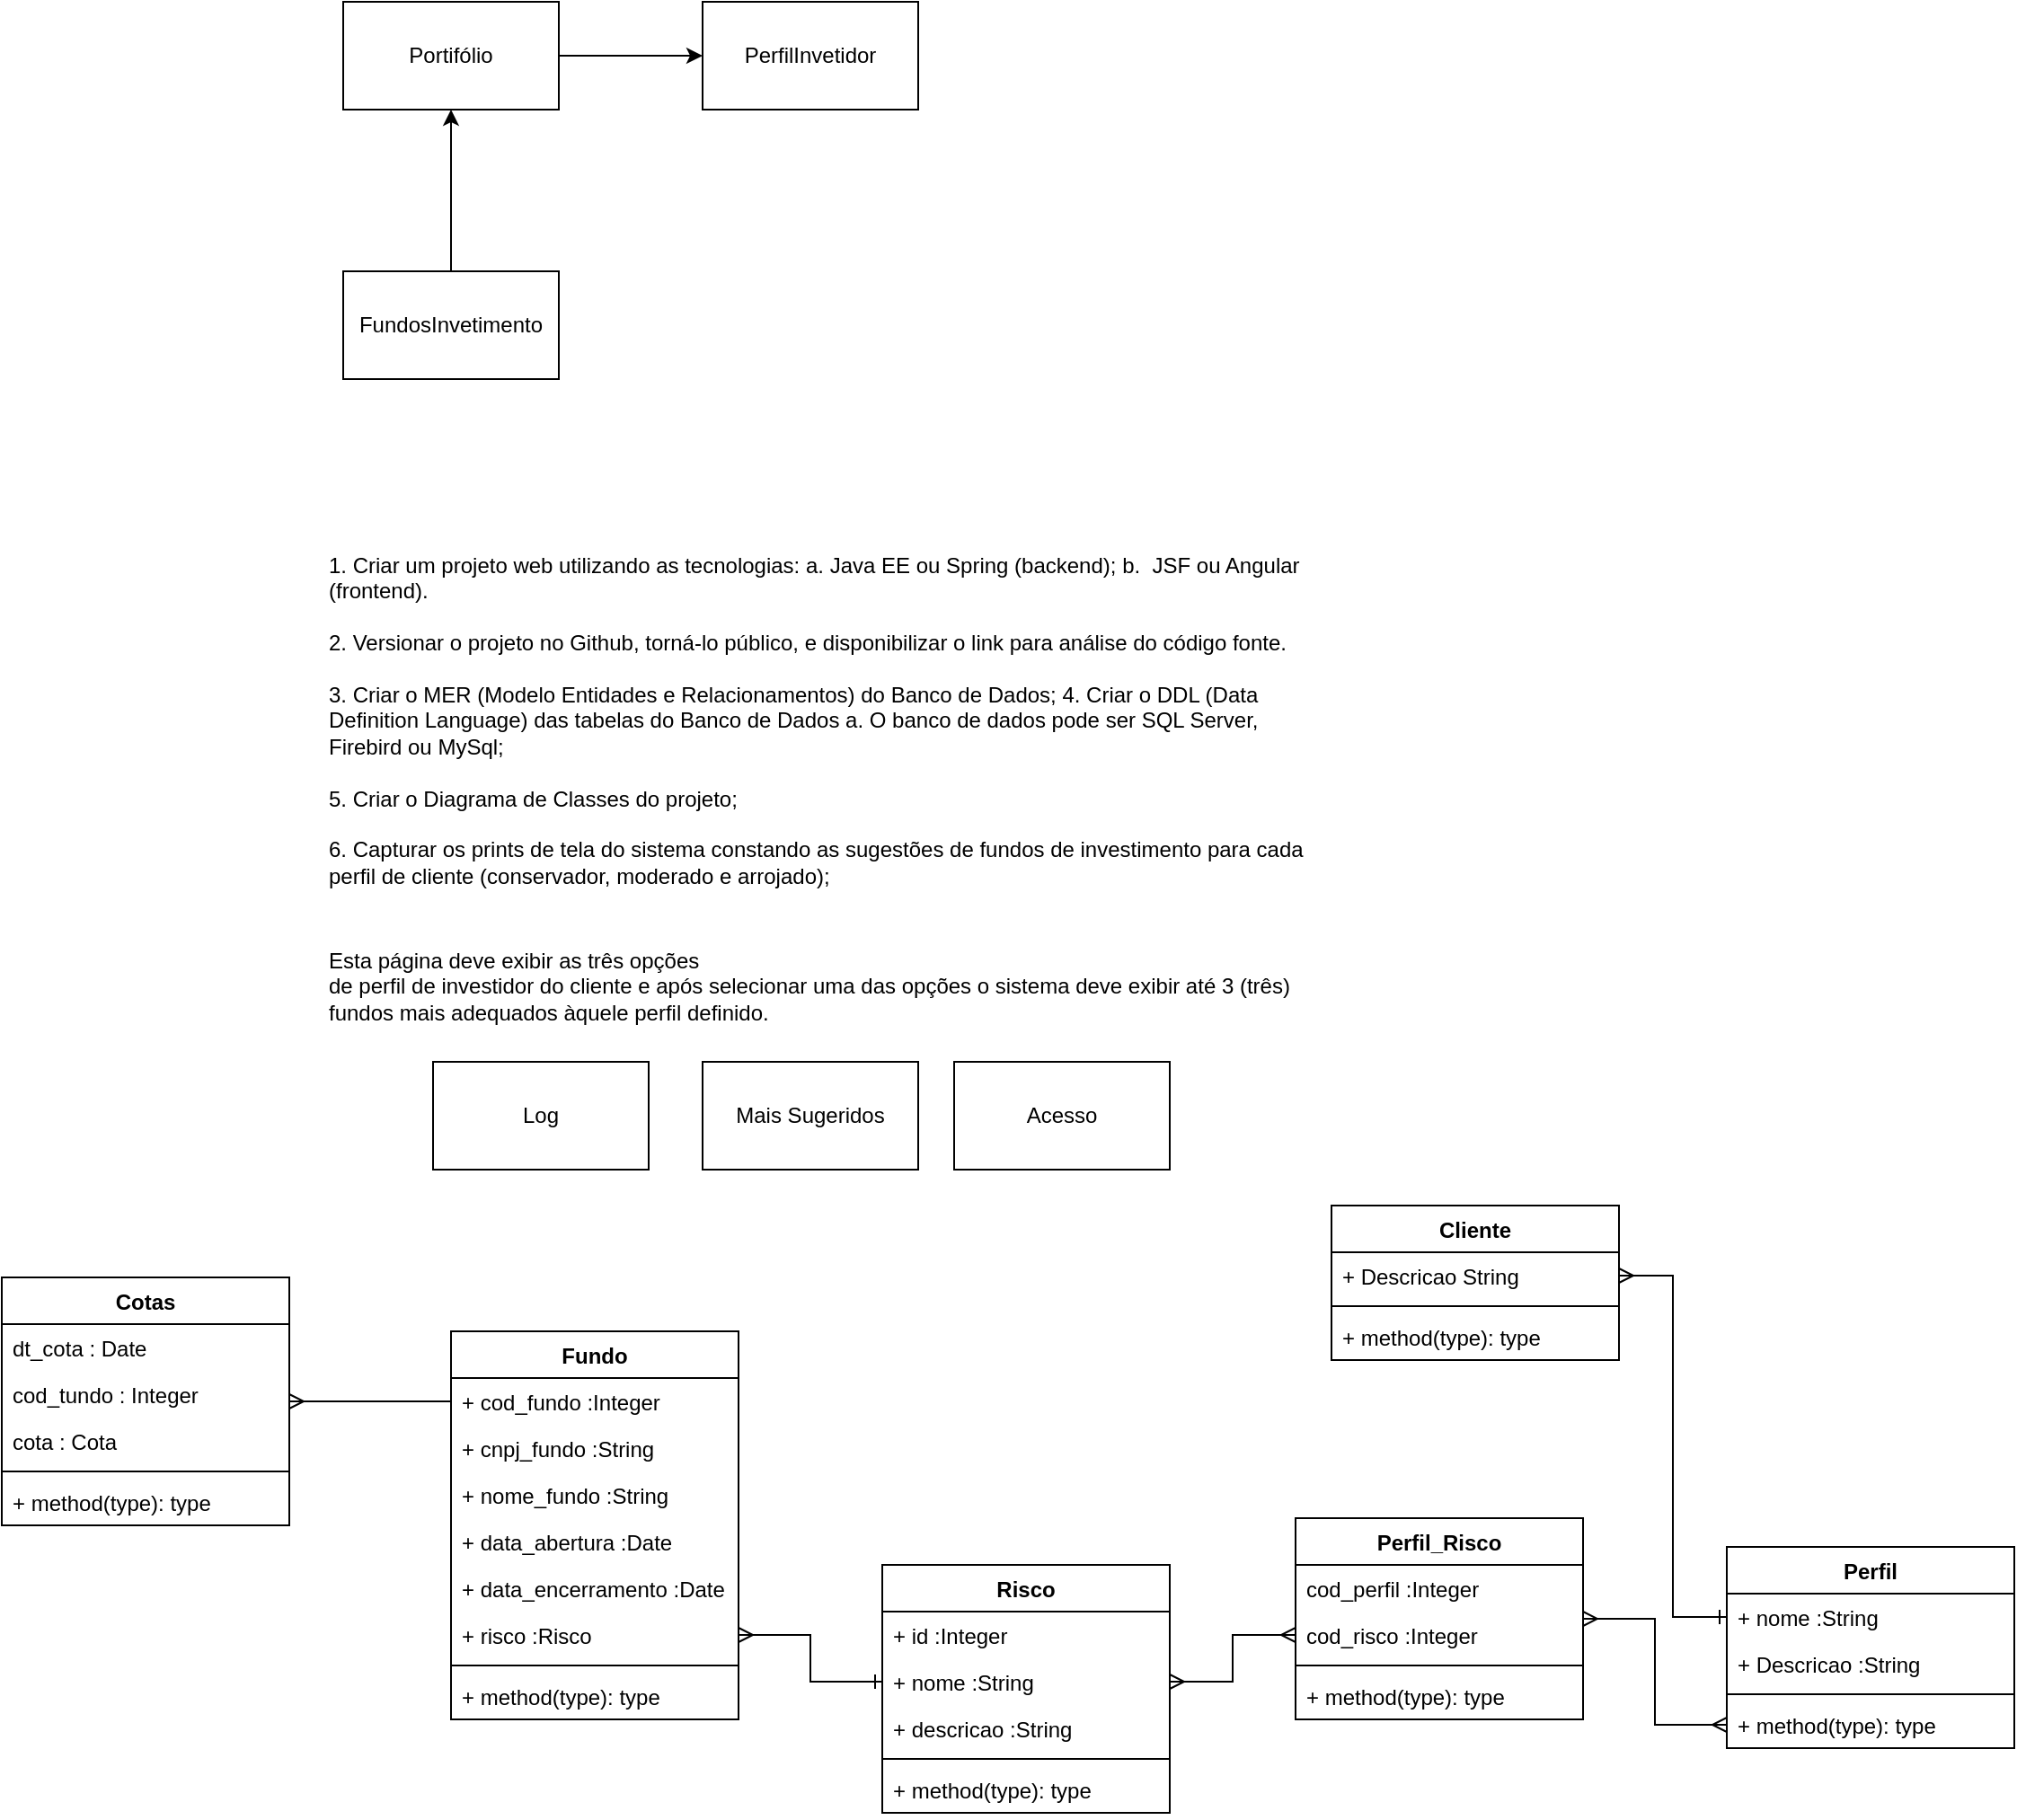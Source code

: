 <mxfile version="16.5.1" type="device" pages="4"><diagram id="qCImLN-xnTYbn36hRnsW" name="Página-1"><mxGraphModel dx="1929" dy="865" grid="1" gridSize="10" guides="1" tooltips="1" connect="1" arrows="1" fold="1" page="1" pageScale="1" pageWidth="827" pageHeight="1169" math="0" shadow="0"><root><mxCell id="0"/><mxCell id="1" parent="0"/><mxCell id="IHyDKlh2mLxaqBtk91c--5" value="" style="edgeStyle=orthogonalEdgeStyle;rounded=0;orthogonalLoop=1;jettySize=auto;html=1;" parent="1" source="IHyDKlh2mLxaqBtk91c--1" target="IHyDKlh2mLxaqBtk91c--4" edge="1"><mxGeometry relative="1" as="geometry"/></mxCell><mxCell id="IHyDKlh2mLxaqBtk91c--1" value="Portifólio" style="rounded=0;whiteSpace=wrap;html=1;" parent="1" vertex="1"><mxGeometry x="40" y="90" width="120" height="60" as="geometry"/></mxCell><mxCell id="IHyDKlh2mLxaqBtk91c--3" style="edgeStyle=orthogonalEdgeStyle;rounded=0;orthogonalLoop=1;jettySize=auto;html=1;entryX=0.5;entryY=1;entryDx=0;entryDy=0;" parent="1" source="IHyDKlh2mLxaqBtk91c--2" target="IHyDKlh2mLxaqBtk91c--1" edge="1"><mxGeometry relative="1" as="geometry"/></mxCell><mxCell id="IHyDKlh2mLxaqBtk91c--2" value="FundosInvetimento" style="rounded=0;whiteSpace=wrap;html=1;" parent="1" vertex="1"><mxGeometry x="40" y="240" width="120" height="60" as="geometry"/></mxCell><mxCell id="IHyDKlh2mLxaqBtk91c--4" value="PerfilInvetidor" style="whiteSpace=wrap;html=1;rounded=0;" parent="1" vertex="1"><mxGeometry x="240" y="90" width="120" height="60" as="geometry"/></mxCell><mxCell id="IHyDKlh2mLxaqBtk91c--6" value="1. Criar um projeto web utilizando as tecnologias: a. Java EE ou Spring (backend); b.&amp;nbsp; JSF ou Angular (frontend). &lt;br&gt;&lt;br&gt;2. Versionar o projeto no Github, torná-lo público, e disponibilizar o link para análise do código fonte. &lt;br&gt;&lt;br&gt;3. Criar o MER (Modelo Entidades e Relacionamentos) do Banco de Dados; 4. Criar o DDL (Data Definition Language) das tabelas do Banco de Dados a. O banco de dados pode ser SQL Server, Firebird ou MySql; &lt;br&gt;&lt;br&gt;5. Criar o Diagrama de Classes do projeto; &lt;br&gt;&lt;br&gt;6. Capturar os prints de tela do sistema constando as sugestões de fundos de investimento para cada perfil de cliente (conservador, moderado e arrojado);" style="text;whiteSpace=wrap;html=1;" parent="1" vertex="1"><mxGeometry x="30" y="390" width="550" height="110" as="geometry"/></mxCell><mxCell id="IHyDKlh2mLxaqBtk91c--7" value="Fundo" style="swimlane;fontStyle=1;align=center;verticalAlign=top;childLayout=stackLayout;horizontal=1;startSize=26;horizontalStack=0;resizeParent=1;resizeParentMax=0;resizeLast=0;collapsible=1;marginBottom=0;" parent="1" vertex="1"><mxGeometry x="100" y="830" width="160" height="216" as="geometry"/></mxCell><mxCell id="IHyDKlh2mLxaqBtk91c--8" value="+ cod_fundo :Integer" style="text;strokeColor=none;fillColor=none;align=left;verticalAlign=top;spacingLeft=4;spacingRight=4;overflow=hidden;rotatable=0;points=[[0,0.5],[1,0.5]];portConstraint=eastwest;" parent="IHyDKlh2mLxaqBtk91c--7" vertex="1"><mxGeometry y="26" width="160" height="26" as="geometry"/></mxCell><mxCell id="IHyDKlh2mLxaqBtk91c--11" value="+ cnpj_fundo :String" style="text;strokeColor=none;fillColor=none;align=left;verticalAlign=top;spacingLeft=4;spacingRight=4;overflow=hidden;rotatable=0;points=[[0,0.5],[1,0.5]];portConstraint=eastwest;" parent="IHyDKlh2mLxaqBtk91c--7" vertex="1"><mxGeometry y="52" width="160" height="26" as="geometry"/></mxCell><mxCell id="IHyDKlh2mLxaqBtk91c--12" value="+ nome_fundo :String" style="text;strokeColor=none;fillColor=none;align=left;verticalAlign=top;spacingLeft=4;spacingRight=4;overflow=hidden;rotatable=0;points=[[0,0.5],[1,0.5]];portConstraint=eastwest;" parent="IHyDKlh2mLxaqBtk91c--7" vertex="1"><mxGeometry y="78" width="160" height="26" as="geometry"/></mxCell><mxCell id="IHyDKlh2mLxaqBtk91c--14" value="+ data_abertura :Date" style="text;strokeColor=none;fillColor=none;align=left;verticalAlign=top;spacingLeft=4;spacingRight=4;overflow=hidden;rotatable=0;points=[[0,0.5],[1,0.5]];portConstraint=eastwest;" parent="IHyDKlh2mLxaqBtk91c--7" vertex="1"><mxGeometry y="104" width="160" height="26" as="geometry"/></mxCell><mxCell id="IHyDKlh2mLxaqBtk91c--15" value="+ data_encerramento :Date" style="text;strokeColor=none;fillColor=none;align=left;verticalAlign=top;spacingLeft=4;spacingRight=4;overflow=hidden;rotatable=0;points=[[0,0.5],[1,0.5]];portConstraint=eastwest;" parent="IHyDKlh2mLxaqBtk91c--7" vertex="1"><mxGeometry y="130" width="160" height="26" as="geometry"/></mxCell><mxCell id="IHyDKlh2mLxaqBtk91c--16" value="+ risco :Risco" style="text;strokeColor=none;fillColor=none;align=left;verticalAlign=top;spacingLeft=4;spacingRight=4;overflow=hidden;rotatable=0;points=[[0,0.5],[1,0.5]];portConstraint=eastwest;" parent="IHyDKlh2mLxaqBtk91c--7" vertex="1"><mxGeometry y="156" width="160" height="26" as="geometry"/></mxCell><mxCell id="IHyDKlh2mLxaqBtk91c--9" value="" style="line;strokeWidth=1;fillColor=none;align=left;verticalAlign=middle;spacingTop=-1;spacingLeft=3;spacingRight=3;rotatable=0;labelPosition=right;points=[];portConstraint=eastwest;" parent="IHyDKlh2mLxaqBtk91c--7" vertex="1"><mxGeometry y="182" width="160" height="8" as="geometry"/></mxCell><mxCell id="IHyDKlh2mLxaqBtk91c--10" value="+ method(type): type" style="text;strokeColor=none;fillColor=none;align=left;verticalAlign=top;spacingLeft=4;spacingRight=4;overflow=hidden;rotatable=0;points=[[0,0.5],[1,0.5]];portConstraint=eastwest;" parent="IHyDKlh2mLxaqBtk91c--7" vertex="1"><mxGeometry y="190" width="160" height="26" as="geometry"/></mxCell><mxCell id="IHyDKlh2mLxaqBtk91c--19" value="Risco" style="swimlane;fontStyle=1;align=center;verticalAlign=top;childLayout=stackLayout;horizontal=1;startSize=26;horizontalStack=0;resizeParent=1;resizeParentMax=0;resizeLast=0;collapsible=1;marginBottom=0;" parent="1" vertex="1"><mxGeometry x="340" y="960" width="160" height="138" as="geometry"/></mxCell><mxCell id="IHyDKlh2mLxaqBtk91c--63" value="+ id :Integer" style="text;strokeColor=none;fillColor=none;align=left;verticalAlign=top;spacingLeft=4;spacingRight=4;overflow=hidden;rotatable=0;points=[[0,0.5],[1,0.5]];portConstraint=eastwest;" parent="IHyDKlh2mLxaqBtk91c--19" vertex="1"><mxGeometry y="26" width="160" height="26" as="geometry"/></mxCell><mxCell id="IHyDKlh2mLxaqBtk91c--26" value="+ nome :String" style="text;strokeColor=none;fillColor=none;align=left;verticalAlign=top;spacingLeft=4;spacingRight=4;overflow=hidden;rotatable=0;points=[[0,0.5],[1,0.5]];portConstraint=eastwest;" parent="IHyDKlh2mLxaqBtk91c--19" vertex="1"><mxGeometry y="52" width="160" height="26" as="geometry"/></mxCell><mxCell id="IHyDKlh2mLxaqBtk91c--62" value="+ descricao :String" style="text;strokeColor=none;fillColor=none;align=left;verticalAlign=top;spacingLeft=4;spacingRight=4;overflow=hidden;rotatable=0;points=[[0,0.5],[1,0.5]];portConstraint=eastwest;" parent="IHyDKlh2mLxaqBtk91c--19" vertex="1"><mxGeometry y="78" width="160" height="26" as="geometry"/></mxCell><mxCell id="IHyDKlh2mLxaqBtk91c--27" value="" style="line;strokeWidth=1;fillColor=none;align=left;verticalAlign=middle;spacingTop=-1;spacingLeft=3;spacingRight=3;rotatable=0;labelPosition=right;points=[];portConstraint=eastwest;" parent="IHyDKlh2mLxaqBtk91c--19" vertex="1"><mxGeometry y="104" width="160" height="8" as="geometry"/></mxCell><mxCell id="IHyDKlh2mLxaqBtk91c--28" value="+ method(type): type" style="text;strokeColor=none;fillColor=none;align=left;verticalAlign=top;spacingLeft=4;spacingRight=4;overflow=hidden;rotatable=0;points=[[0,0.5],[1,0.5]];portConstraint=eastwest;" parent="IHyDKlh2mLxaqBtk91c--19" vertex="1"><mxGeometry y="112" width="160" height="26" as="geometry"/></mxCell><mxCell id="IHyDKlh2mLxaqBtk91c--29" style="edgeStyle=orthogonalEdgeStyle;rounded=0;orthogonalLoop=1;jettySize=auto;html=1;entryX=0;entryY=0.5;entryDx=0;entryDy=0;endArrow=ERone;endFill=0;startArrow=ERmany;startFill=0;" parent="1" source="IHyDKlh2mLxaqBtk91c--16" target="IHyDKlh2mLxaqBtk91c--26" edge="1"><mxGeometry relative="1" as="geometry"/></mxCell><mxCell id="IHyDKlh2mLxaqBtk91c--30" value="Log" style="rounded=0;whiteSpace=wrap;html=1;" parent="1" vertex="1"><mxGeometry x="90" y="680" width="120" height="60" as="geometry"/></mxCell><mxCell id="IHyDKlh2mLxaqBtk91c--31" value="Cliente" style="swimlane;fontStyle=1;align=center;verticalAlign=top;childLayout=stackLayout;horizontal=1;startSize=26;horizontalStack=0;resizeParent=1;resizeParentMax=0;resizeLast=0;collapsible=1;marginBottom=0;" parent="1" vertex="1"><mxGeometry x="590" y="760" width="160" height="86" as="geometry"/></mxCell><mxCell id="IHyDKlh2mLxaqBtk91c--32" value="+ Descricao String" style="text;strokeColor=none;fillColor=none;align=left;verticalAlign=top;spacingLeft=4;spacingRight=4;overflow=hidden;rotatable=0;points=[[0,0.5],[1,0.5]];portConstraint=eastwest;" parent="IHyDKlh2mLxaqBtk91c--31" vertex="1"><mxGeometry y="26" width="160" height="26" as="geometry"/></mxCell><mxCell id="IHyDKlh2mLxaqBtk91c--33" value="" style="line;strokeWidth=1;fillColor=none;align=left;verticalAlign=middle;spacingTop=-1;spacingLeft=3;spacingRight=3;rotatable=0;labelPosition=right;points=[];portConstraint=eastwest;" parent="IHyDKlh2mLxaqBtk91c--31" vertex="1"><mxGeometry y="52" width="160" height="8" as="geometry"/></mxCell><mxCell id="IHyDKlh2mLxaqBtk91c--34" value="+ method(type): type" style="text;strokeColor=none;fillColor=none;align=left;verticalAlign=top;spacingLeft=4;spacingRight=4;overflow=hidden;rotatable=0;points=[[0,0.5],[1,0.5]];portConstraint=eastwest;" parent="IHyDKlh2mLxaqBtk91c--31" vertex="1"><mxGeometry y="60" width="160" height="26" as="geometry"/></mxCell><mxCell id="IHyDKlh2mLxaqBtk91c--37" value="Perfil" style="swimlane;fontStyle=1;align=center;verticalAlign=top;childLayout=stackLayout;horizontal=1;startSize=26;horizontalStack=0;resizeParent=1;resizeParentMax=0;resizeLast=0;collapsible=1;marginBottom=0;" parent="1" vertex="1"><mxGeometry x="810" y="950" width="160" height="112" as="geometry"/></mxCell><mxCell id="IHyDKlh2mLxaqBtk91c--38" value="+ nome :String" style="text;strokeColor=none;fillColor=none;align=left;verticalAlign=top;spacingLeft=4;spacingRight=4;overflow=hidden;rotatable=0;points=[[0,0.5],[1,0.5]];portConstraint=eastwest;" parent="IHyDKlh2mLxaqBtk91c--37" vertex="1"><mxGeometry y="26" width="160" height="26" as="geometry"/></mxCell><mxCell id="IHyDKlh2mLxaqBtk91c--54" value="+ Descricao :String" style="text;strokeColor=none;fillColor=none;align=left;verticalAlign=top;spacingLeft=4;spacingRight=4;overflow=hidden;rotatable=0;points=[[0,0.5],[1,0.5]];portConstraint=eastwest;" parent="IHyDKlh2mLxaqBtk91c--37" vertex="1"><mxGeometry y="52" width="160" height="26" as="geometry"/></mxCell><mxCell id="IHyDKlh2mLxaqBtk91c--39" value="" style="line;strokeWidth=1;fillColor=none;align=left;verticalAlign=middle;spacingTop=-1;spacingLeft=3;spacingRight=3;rotatable=0;labelPosition=right;points=[];portConstraint=eastwest;" parent="IHyDKlh2mLxaqBtk91c--37" vertex="1"><mxGeometry y="78" width="160" height="8" as="geometry"/></mxCell><mxCell id="IHyDKlh2mLxaqBtk91c--40" value="+ method(type): type" style="text;strokeColor=none;fillColor=none;align=left;verticalAlign=top;spacingLeft=4;spacingRight=4;overflow=hidden;rotatable=0;points=[[0,0.5],[1,0.5]];portConstraint=eastwest;" parent="IHyDKlh2mLxaqBtk91c--37" vertex="1"><mxGeometry y="86" width="160" height="26" as="geometry"/></mxCell><mxCell id="IHyDKlh2mLxaqBtk91c--41" style="edgeStyle=orthogonalEdgeStyle;rounded=0;orthogonalLoop=1;jettySize=auto;html=1;startArrow=ERmany;startFill=0;endArrow=ERone;endFill=0;" parent="1" source="IHyDKlh2mLxaqBtk91c--32" target="IHyDKlh2mLxaqBtk91c--38" edge="1"><mxGeometry relative="1" as="geometry"/></mxCell><mxCell id="IHyDKlh2mLxaqBtk91c--48" value="" style="edgeStyle=orthogonalEdgeStyle;rounded=0;orthogonalLoop=1;jettySize=auto;html=1;startArrow=ERmany;startFill=0;endArrow=ERmany;endFill=0;" parent="1" source="IHyDKlh2mLxaqBtk91c--44" target="IHyDKlh2mLxaqBtk91c--40" edge="1"><mxGeometry relative="1" as="geometry"/></mxCell><mxCell id="IHyDKlh2mLxaqBtk91c--44" value="Perfil_Risco" style="swimlane;fontStyle=1;align=center;verticalAlign=top;childLayout=stackLayout;horizontal=1;startSize=26;horizontalStack=0;resizeParent=1;resizeParentMax=0;resizeLast=0;collapsible=1;marginBottom=0;" parent="1" vertex="1"><mxGeometry x="570" y="934" width="160" height="112" as="geometry"/></mxCell><mxCell id="IHyDKlh2mLxaqBtk91c--45" value="cod_perfil :Integer" style="text;strokeColor=none;fillColor=none;align=left;verticalAlign=top;spacingLeft=4;spacingRight=4;overflow=hidden;rotatable=0;points=[[0,0.5],[1,0.5]];portConstraint=eastwest;" parent="IHyDKlh2mLxaqBtk91c--44" vertex="1"><mxGeometry y="26" width="160" height="26" as="geometry"/></mxCell><mxCell id="IHyDKlh2mLxaqBtk91c--49" value="cod_risco :Integer" style="text;strokeColor=none;fillColor=none;align=left;verticalAlign=top;spacingLeft=4;spacingRight=4;overflow=hidden;rotatable=0;points=[[0,0.5],[1,0.5]];portConstraint=eastwest;" parent="IHyDKlh2mLxaqBtk91c--44" vertex="1"><mxGeometry y="52" width="160" height="26" as="geometry"/></mxCell><mxCell id="IHyDKlh2mLxaqBtk91c--46" value="" style="line;strokeWidth=1;fillColor=none;align=left;verticalAlign=middle;spacingTop=-1;spacingLeft=3;spacingRight=3;rotatable=0;labelPosition=right;points=[];portConstraint=eastwest;" parent="IHyDKlh2mLxaqBtk91c--44" vertex="1"><mxGeometry y="78" width="160" height="8" as="geometry"/></mxCell><mxCell id="IHyDKlh2mLxaqBtk91c--47" value="+ method(type): type" style="text;strokeColor=none;fillColor=none;align=left;verticalAlign=top;spacingLeft=4;spacingRight=4;overflow=hidden;rotatable=0;points=[[0,0.5],[1,0.5]];portConstraint=eastwest;" parent="IHyDKlh2mLxaqBtk91c--44" vertex="1"><mxGeometry y="86" width="160" height="26" as="geometry"/></mxCell><mxCell id="IHyDKlh2mLxaqBtk91c--50" style="edgeStyle=orthogonalEdgeStyle;rounded=0;orthogonalLoop=1;jettySize=auto;html=1;startArrow=ERmany;startFill=0;endArrow=ERmany;endFill=0;" parent="1" source="IHyDKlh2mLxaqBtk91c--26" target="IHyDKlh2mLxaqBtk91c--49" edge="1"><mxGeometry relative="1" as="geometry"/></mxCell><mxCell id="IHyDKlh2mLxaqBtk91c--51" value="Esta página deve exibir as três opções &#10;de perfil de investidor do cliente e após selecionar uma das opções o sistema deve exibir até 3 (três) &#10;fundos mais adequados àquele perfil definido." style="text;whiteSpace=wrap;html=1;" parent="1" vertex="1"><mxGeometry x="30" y="610" width="550" height="70" as="geometry"/></mxCell><mxCell id="IHyDKlh2mLxaqBtk91c--52" value="Mais Sugeridos" style="rounded=0;whiteSpace=wrap;html=1;" parent="1" vertex="1"><mxGeometry x="240" y="680" width="120" height="60" as="geometry"/></mxCell><mxCell id="IHyDKlh2mLxaqBtk91c--53" value="Acesso" style="rounded=0;whiteSpace=wrap;html=1;" parent="1" vertex="1"><mxGeometry x="380" y="680" width="120" height="60" as="geometry"/></mxCell><mxCell id="IHyDKlh2mLxaqBtk91c--55" value="Cotas" style="swimlane;fontStyle=1;align=center;verticalAlign=top;childLayout=stackLayout;horizontal=1;startSize=26;horizontalStack=0;resizeParent=1;resizeParentMax=0;resizeLast=0;collapsible=1;marginBottom=0;" parent="1" vertex="1"><mxGeometry x="-150" y="800" width="160" height="138" as="geometry"/></mxCell><mxCell id="IHyDKlh2mLxaqBtk91c--56" value="dt_cota : Date" style="text;strokeColor=none;fillColor=none;align=left;verticalAlign=top;spacingLeft=4;spacingRight=4;overflow=hidden;rotatable=0;points=[[0,0.5],[1,0.5]];portConstraint=eastwest;" parent="IHyDKlh2mLxaqBtk91c--55" vertex="1"><mxGeometry y="26" width="160" height="26" as="geometry"/></mxCell><mxCell id="IHyDKlh2mLxaqBtk91c--59" value="cod_tundo : Integer" style="text;strokeColor=none;fillColor=none;align=left;verticalAlign=top;spacingLeft=4;spacingRight=4;overflow=hidden;rotatable=0;points=[[0,0.5],[1,0.5]];portConstraint=eastwest;" parent="IHyDKlh2mLxaqBtk91c--55" vertex="1"><mxGeometry y="52" width="160" height="26" as="geometry"/></mxCell><mxCell id="IHyDKlh2mLxaqBtk91c--60" value="cota : Cota" style="text;strokeColor=none;fillColor=none;align=left;verticalAlign=top;spacingLeft=4;spacingRight=4;overflow=hidden;rotatable=0;points=[[0,0.5],[1,0.5]];portConstraint=eastwest;" parent="IHyDKlh2mLxaqBtk91c--55" vertex="1"><mxGeometry y="78" width="160" height="26" as="geometry"/></mxCell><mxCell id="IHyDKlh2mLxaqBtk91c--57" value="" style="line;strokeWidth=1;fillColor=none;align=left;verticalAlign=middle;spacingTop=-1;spacingLeft=3;spacingRight=3;rotatable=0;labelPosition=right;points=[];portConstraint=eastwest;" parent="IHyDKlh2mLxaqBtk91c--55" vertex="1"><mxGeometry y="104" width="160" height="8" as="geometry"/></mxCell><mxCell id="IHyDKlh2mLxaqBtk91c--58" value="+ method(type): type" style="text;strokeColor=none;fillColor=none;align=left;verticalAlign=top;spacingLeft=4;spacingRight=4;overflow=hidden;rotatable=0;points=[[0,0.5],[1,0.5]];portConstraint=eastwest;" parent="IHyDKlh2mLxaqBtk91c--55" vertex="1"><mxGeometry y="112" width="160" height="26" as="geometry"/></mxCell><mxCell id="IHyDKlh2mLxaqBtk91c--61" style="edgeStyle=orthogonalEdgeStyle;rounded=0;orthogonalLoop=1;jettySize=auto;html=1;entryX=1;entryY=0.5;entryDx=0;entryDy=0;startArrow=none;startFill=0;endArrow=ERmany;endFill=0;" parent="1" source="IHyDKlh2mLxaqBtk91c--8" target="IHyDKlh2mLxaqBtk91c--55" edge="1"><mxGeometry relative="1" as="geometry"/></mxCell></root></mxGraphModel></diagram><diagram id="xXE6nrbP_l7XO-ElsyKd" name="ClasseDiagrama"><mxGraphModel dx="2296" dy="1153" grid="1" gridSize="10" guides="1" tooltips="1" connect="1" arrows="1" fold="1" page="1" pageScale="1" pageWidth="827" pageHeight="1169" math="0" shadow="0"><root><mxCell id="qvEoXTHSAS4BQ6QnSYyO-0"/><mxCell id="qvEoXTHSAS4BQ6QnSYyO-1" parent="qvEoXTHSAS4BQ6QnSYyO-0"/><mxCell id="ccxw6xTC_ffE3ciWdYKW-0" value="Fundo" style="swimlane;fontStyle=1;align=center;verticalAlign=top;childLayout=stackLayout;horizontal=1;startSize=26;horizontalStack=0;resizeParent=1;resizeParentMax=0;resizeLast=0;collapsible=1;marginBottom=0;" parent="qvEoXTHSAS4BQ6QnSYyO-1" vertex="1"><mxGeometry x="-10" y="544" width="160" height="216" as="geometry"/></mxCell><mxCell id="ccxw6xTC_ffE3ciWdYKW-1" value="+ cod :Integer" style="text;strokeColor=none;fillColor=none;align=left;verticalAlign=top;spacingLeft=4;spacingRight=4;overflow=hidden;rotatable=0;points=[[0,0.5],[1,0.5]];portConstraint=eastwest;" parent="ccxw6xTC_ffE3ciWdYKW-0" vertex="1"><mxGeometry y="26" width="160" height="26" as="geometry"/></mxCell><mxCell id="ccxw6xTC_ffE3ciWdYKW-2" value="+ cnpj :String" style="text;strokeColor=none;fillColor=none;align=left;verticalAlign=top;spacingLeft=4;spacingRight=4;overflow=hidden;rotatable=0;points=[[0,0.5],[1,0.5]];portConstraint=eastwest;" parent="ccxw6xTC_ffE3ciWdYKW-0" vertex="1"><mxGeometry y="52" width="160" height="26" as="geometry"/></mxCell><mxCell id="ccxw6xTC_ffE3ciWdYKW-3" value="+ nome :String" style="text;strokeColor=none;fillColor=none;align=left;verticalAlign=top;spacingLeft=4;spacingRight=4;overflow=hidden;rotatable=0;points=[[0,0.5],[1,0.5]];portConstraint=eastwest;" parent="ccxw6xTC_ffE3ciWdYKW-0" vertex="1"><mxGeometry y="78" width="160" height="26" as="geometry"/></mxCell><mxCell id="ccxw6xTC_ffE3ciWdYKW-4" value="+ dataAbertura :Date" style="text;strokeColor=none;fillColor=none;align=left;verticalAlign=top;spacingLeft=4;spacingRight=4;overflow=hidden;rotatable=0;points=[[0,0.5],[1,0.5]];portConstraint=eastwest;" parent="ccxw6xTC_ffE3ciWdYKW-0" vertex="1"><mxGeometry y="104" width="160" height="26" as="geometry"/></mxCell><mxCell id="ccxw6xTC_ffE3ciWdYKW-5" value="+ dataEncerramento :Date" style="text;strokeColor=none;fillColor=none;align=left;verticalAlign=top;spacingLeft=4;spacingRight=4;overflow=hidden;rotatable=0;points=[[0,0.5],[1,0.5]];portConstraint=eastwest;" parent="ccxw6xTC_ffE3ciWdYKW-0" vertex="1"><mxGeometry y="130" width="160" height="26" as="geometry"/></mxCell><mxCell id="ccxw6xTC_ffE3ciWdYKW-6" value="+ risco :Risco" style="text;strokeColor=none;fillColor=none;align=left;verticalAlign=top;spacingLeft=4;spacingRight=4;overflow=hidden;rotatable=0;points=[[0,0.5],[1,0.5]];portConstraint=eastwest;" parent="ccxw6xTC_ffE3ciWdYKW-0" vertex="1"><mxGeometry y="156" width="160" height="26" as="geometry"/></mxCell><mxCell id="ccxw6xTC_ffE3ciWdYKW-7" value="" style="line;strokeWidth=1;fillColor=none;align=left;verticalAlign=middle;spacingTop=-1;spacingLeft=3;spacingRight=3;rotatable=0;labelPosition=right;points=[];portConstraint=eastwest;" parent="ccxw6xTC_ffE3ciWdYKW-0" vertex="1"><mxGeometry y="182" width="160" height="8" as="geometry"/></mxCell><mxCell id="ccxw6xTC_ffE3ciWdYKW-8" value="+ method(type): type" style="text;strokeColor=none;fillColor=none;align=left;verticalAlign=top;spacingLeft=4;spacingRight=4;overflow=hidden;rotatable=0;points=[[0,0.5],[1,0.5]];portConstraint=eastwest;" parent="ccxw6xTC_ffE3ciWdYKW-0" vertex="1"><mxGeometry y="190" width="160" height="26" as="geometry"/></mxCell><mxCell id="ccxw6xTC_ffE3ciWdYKW-9" value="Risco" style="swimlane;fontStyle=1;align=center;verticalAlign=top;childLayout=stackLayout;horizontal=1;startSize=26;horizontalStack=0;resizeParent=1;resizeParentMax=0;resizeLast=0;collapsible=1;marginBottom=0;" parent="qvEoXTHSAS4BQ6QnSYyO-1" vertex="1"><mxGeometry x="280" y="544" width="160" height="138" as="geometry"/></mxCell><mxCell id="ccxw6xTC_ffE3ciWdYKW-10" value="+ id :Integer" style="text;strokeColor=none;fillColor=none;align=left;verticalAlign=top;spacingLeft=4;spacingRight=4;overflow=hidden;rotatable=0;points=[[0,0.5],[1,0.5]];portConstraint=eastwest;" parent="ccxw6xTC_ffE3ciWdYKW-9" vertex="1"><mxGeometry y="26" width="160" height="26" as="geometry"/></mxCell><mxCell id="ccxw6xTC_ffE3ciWdYKW-11" value="+ nome :String" style="text;strokeColor=none;fillColor=none;align=left;verticalAlign=top;spacingLeft=4;spacingRight=4;overflow=hidden;rotatable=0;points=[[0,0.5],[1,0.5]];portConstraint=eastwest;" parent="ccxw6xTC_ffE3ciWdYKW-9" vertex="1"><mxGeometry y="52" width="160" height="26" as="geometry"/></mxCell><mxCell id="ccxw6xTC_ffE3ciWdYKW-12" value="+ descricao :String" style="text;strokeColor=none;fillColor=none;align=left;verticalAlign=top;spacingLeft=4;spacingRight=4;overflow=hidden;rotatable=0;points=[[0,0.5],[1,0.5]];portConstraint=eastwest;" parent="ccxw6xTC_ffE3ciWdYKW-9" vertex="1"><mxGeometry y="78" width="160" height="26" as="geometry"/></mxCell><mxCell id="ccxw6xTC_ffE3ciWdYKW-13" value="" style="line;strokeWidth=1;fillColor=none;align=left;verticalAlign=middle;spacingTop=-1;spacingLeft=3;spacingRight=3;rotatable=0;labelPosition=right;points=[];portConstraint=eastwest;" parent="ccxw6xTC_ffE3ciWdYKW-9" vertex="1"><mxGeometry y="104" width="160" height="8" as="geometry"/></mxCell><mxCell id="ccxw6xTC_ffE3ciWdYKW-14" value="+ method(type): type" style="text;strokeColor=none;fillColor=none;align=left;verticalAlign=top;spacingLeft=4;spacingRight=4;overflow=hidden;rotatable=0;points=[[0,0.5],[1,0.5]];portConstraint=eastwest;" parent="ccxw6xTC_ffE3ciWdYKW-9" vertex="1"><mxGeometry y="112" width="160" height="26" as="geometry"/></mxCell><mxCell id="ccxw6xTC_ffE3ciWdYKW-15" style="edgeStyle=orthogonalEdgeStyle;rounded=0;orthogonalLoop=1;jettySize=auto;html=1;entryX=0;entryY=0.5;entryDx=0;entryDy=0;endArrow=ERone;endFill=0;startArrow=ERmany;startFill=0;" parent="qvEoXTHSAS4BQ6QnSYyO-1" source="ccxw6xTC_ffE3ciWdYKW-6" target="ccxw6xTC_ffE3ciWdYKW-11" edge="1"><mxGeometry relative="1" as="geometry"/></mxCell><mxCell id="ccxw6xTC_ffE3ciWdYKW-16" value="Cliente" style="swimlane;fontStyle=1;align=center;verticalAlign=top;childLayout=stackLayout;horizontal=1;startSize=26;horizontalStack=0;resizeParent=1;resizeParentMax=0;resizeLast=0;collapsible=1;marginBottom=0;" parent="qvEoXTHSAS4BQ6QnSYyO-1" vertex="1"><mxGeometry x="-40" y="830" width="160" height="86" as="geometry"/></mxCell><mxCell id="ccxw6xTC_ffE3ciWdYKW-17" value="+ Descricao String" style="text;strokeColor=none;fillColor=none;align=left;verticalAlign=top;spacingLeft=4;spacingRight=4;overflow=hidden;rotatable=0;points=[[0,0.5],[1,0.5]];portConstraint=eastwest;" parent="ccxw6xTC_ffE3ciWdYKW-16" vertex="1"><mxGeometry y="26" width="160" height="26" as="geometry"/></mxCell><mxCell id="ccxw6xTC_ffE3ciWdYKW-18" value="" style="line;strokeWidth=1;fillColor=none;align=left;verticalAlign=middle;spacingTop=-1;spacingLeft=3;spacingRight=3;rotatable=0;labelPosition=right;points=[];portConstraint=eastwest;" parent="ccxw6xTC_ffE3ciWdYKW-16" vertex="1"><mxGeometry y="52" width="160" height="8" as="geometry"/></mxCell><mxCell id="ccxw6xTC_ffE3ciWdYKW-19" value="+ method(type): type" style="text;strokeColor=none;fillColor=none;align=left;verticalAlign=top;spacingLeft=4;spacingRight=4;overflow=hidden;rotatable=0;points=[[0,0.5],[1,0.5]];portConstraint=eastwest;" parent="ccxw6xTC_ffE3ciWdYKW-16" vertex="1"><mxGeometry y="60" width="160" height="26" as="geometry"/></mxCell><mxCell id="ccxw6xTC_ffE3ciWdYKW-20" value="Perfil" style="swimlane;fontStyle=1;align=center;verticalAlign=top;childLayout=stackLayout;horizontal=1;startSize=26;horizontalStack=0;resizeParent=1;resizeParentMax=0;resizeLast=0;collapsible=1;marginBottom=0;" parent="qvEoXTHSAS4BQ6QnSYyO-1" vertex="1"><mxGeometry x="220" y="830" width="160" height="138" as="geometry"/></mxCell><mxCell id="Ty9auQjCnNzubHIdNZv4-1" value="+ id : Integer" style="text;strokeColor=none;fillColor=none;align=left;verticalAlign=top;spacingLeft=4;spacingRight=4;overflow=hidden;rotatable=0;points=[[0,0.5],[1,0.5]];portConstraint=eastwest;" parent="ccxw6xTC_ffE3ciWdYKW-20" vertex="1"><mxGeometry y="26" width="160" height="26" as="geometry"/></mxCell><mxCell id="ccxw6xTC_ffE3ciWdYKW-21" value="+ nome :String" style="text;strokeColor=none;fillColor=none;align=left;verticalAlign=top;spacingLeft=4;spacingRight=4;overflow=hidden;rotatable=0;points=[[0,0.5],[1,0.5]];portConstraint=eastwest;" parent="ccxw6xTC_ffE3ciWdYKW-20" vertex="1"><mxGeometry y="52" width="160" height="26" as="geometry"/></mxCell><mxCell id="ccxw6xTC_ffE3ciWdYKW-22" value="+ Descricao :String" style="text;strokeColor=none;fillColor=none;align=left;verticalAlign=top;spacingLeft=4;spacingRight=4;overflow=hidden;rotatable=0;points=[[0,0.5],[1,0.5]];portConstraint=eastwest;" parent="ccxw6xTC_ffE3ciWdYKW-20" vertex="1"><mxGeometry y="78" width="160" height="26" as="geometry"/></mxCell><mxCell id="ccxw6xTC_ffE3ciWdYKW-23" value="" style="line;strokeWidth=1;fillColor=none;align=left;verticalAlign=middle;spacingTop=-1;spacingLeft=3;spacingRight=3;rotatable=0;labelPosition=right;points=[];portConstraint=eastwest;" parent="ccxw6xTC_ffE3ciWdYKW-20" vertex="1"><mxGeometry y="104" width="160" height="8" as="geometry"/></mxCell><mxCell id="ccxw6xTC_ffE3ciWdYKW-24" value="+ method(type): type" style="text;strokeColor=none;fillColor=none;align=left;verticalAlign=top;spacingLeft=4;spacingRight=4;overflow=hidden;rotatable=0;points=[[0,0.5],[1,0.5]];portConstraint=eastwest;" parent="ccxw6xTC_ffE3ciWdYKW-20" vertex="1"><mxGeometry y="112" width="160" height="26" as="geometry"/></mxCell><mxCell id="ccxw6xTC_ffE3ciWdYKW-25" style="edgeStyle=orthogonalEdgeStyle;rounded=0;orthogonalLoop=1;jettySize=auto;html=1;startArrow=ERmany;startFill=0;endArrow=ERone;endFill=0;" parent="qvEoXTHSAS4BQ6QnSYyO-1" source="ccxw6xTC_ffE3ciWdYKW-17" target="ccxw6xTC_ffE3ciWdYKW-21" edge="1"><mxGeometry relative="1" as="geometry"/></mxCell><mxCell id="ccxw6xTC_ffE3ciWdYKW-26" value="" style="edgeStyle=orthogonalEdgeStyle;rounded=0;orthogonalLoop=1;jettySize=auto;html=1;startArrow=ERmany;startFill=0;endArrow=ERmany;endFill=0;" parent="qvEoXTHSAS4BQ6QnSYyO-1" source="ccxw6xTC_ffE3ciWdYKW-27" target="ccxw6xTC_ffE3ciWdYKW-24" edge="1"><mxGeometry relative="1" as="geometry"/></mxCell><mxCell id="ccxw6xTC_ffE3ciWdYKW-27" value="Perfil_Risco" style="swimlane;fontStyle=1;align=center;verticalAlign=top;childLayout=stackLayout;horizontal=1;startSize=26;horizontalStack=0;resizeParent=1;resizeParentMax=0;resizeLast=0;collapsible=1;marginBottom=0;" parent="qvEoXTHSAS4BQ6QnSYyO-1" vertex="1"><mxGeometry x="520" y="544" width="160" height="112" as="geometry"/></mxCell><mxCell id="ccxw6xTC_ffE3ciWdYKW-28" value="cod_perfil :Integer" style="text;strokeColor=none;fillColor=none;align=left;verticalAlign=top;spacingLeft=4;spacingRight=4;overflow=hidden;rotatable=0;points=[[0,0.5],[1,0.5]];portConstraint=eastwest;" parent="ccxw6xTC_ffE3ciWdYKW-27" vertex="1"><mxGeometry y="26" width="160" height="26" as="geometry"/></mxCell><mxCell id="ccxw6xTC_ffE3ciWdYKW-29" value="cod_risco :Integer" style="text;strokeColor=none;fillColor=none;align=left;verticalAlign=top;spacingLeft=4;spacingRight=4;overflow=hidden;rotatable=0;points=[[0,0.5],[1,0.5]];portConstraint=eastwest;" parent="ccxw6xTC_ffE3ciWdYKW-27" vertex="1"><mxGeometry y="52" width="160" height="26" as="geometry"/></mxCell><mxCell id="ccxw6xTC_ffE3ciWdYKW-30" value="" style="line;strokeWidth=1;fillColor=none;align=left;verticalAlign=middle;spacingTop=-1;spacingLeft=3;spacingRight=3;rotatable=0;labelPosition=right;points=[];portConstraint=eastwest;" parent="ccxw6xTC_ffE3ciWdYKW-27" vertex="1"><mxGeometry y="78" width="160" height="8" as="geometry"/></mxCell><mxCell id="ccxw6xTC_ffE3ciWdYKW-31" value="+ method(type): type" style="text;strokeColor=none;fillColor=none;align=left;verticalAlign=top;spacingLeft=4;spacingRight=4;overflow=hidden;rotatable=0;points=[[0,0.5],[1,0.5]];portConstraint=eastwest;" parent="ccxw6xTC_ffE3ciWdYKW-27" vertex="1"><mxGeometry y="86" width="160" height="26" as="geometry"/></mxCell><mxCell id="ccxw6xTC_ffE3ciWdYKW-32" style="edgeStyle=orthogonalEdgeStyle;rounded=0;orthogonalLoop=1;jettySize=auto;html=1;startArrow=ERmany;startFill=0;endArrow=ERmany;endFill=0;" parent="qvEoXTHSAS4BQ6QnSYyO-1" source="ccxw6xTC_ffE3ciWdYKW-11" target="ccxw6xTC_ffE3ciWdYKW-29" edge="1"><mxGeometry relative="1" as="geometry"/></mxCell><mxCell id="ccxw6xTC_ffE3ciWdYKW-33" value="Cota" style="swimlane;fontStyle=1;align=center;verticalAlign=top;childLayout=stackLayout;horizontal=1;startSize=26;horizontalStack=0;resizeParent=1;resizeParentMax=0;resizeLast=0;collapsible=1;marginBottom=0;" parent="qvEoXTHSAS4BQ6QnSYyO-1" vertex="1"><mxGeometry x="-260" y="544" width="160" height="138" as="geometry"/></mxCell><mxCell id="ccxw6xTC_ffE3ciWdYKW-34" value="dataCota : Date" style="text;strokeColor=none;fillColor=none;align=left;verticalAlign=top;spacingLeft=4;spacingRight=4;overflow=hidden;rotatable=0;points=[[0,0.5],[1,0.5]];portConstraint=eastwest;" parent="ccxw6xTC_ffE3ciWdYKW-33" vertex="1"><mxGeometry y="26" width="160" height="26" as="geometry"/></mxCell><mxCell id="ccxw6xTC_ffE3ciWdYKW-35" value="tundo : Fundo" style="text;strokeColor=none;fillColor=none;align=left;verticalAlign=top;spacingLeft=4;spacingRight=4;overflow=hidden;rotatable=0;points=[[0,0.5],[1,0.5]];portConstraint=eastwest;" parent="ccxw6xTC_ffE3ciWdYKW-33" vertex="1"><mxGeometry y="52" width="160" height="26" as="geometry"/></mxCell><mxCell id="ccxw6xTC_ffE3ciWdYKW-36" value="valorCota : BigDecimal" style="text;strokeColor=none;fillColor=none;align=left;verticalAlign=top;spacingLeft=4;spacingRight=4;overflow=hidden;rotatable=0;points=[[0,0.5],[1,0.5]];portConstraint=eastwest;" parent="ccxw6xTC_ffE3ciWdYKW-33" vertex="1"><mxGeometry y="78" width="160" height="26" as="geometry"/></mxCell><mxCell id="ccxw6xTC_ffE3ciWdYKW-37" value="" style="line;strokeWidth=1;fillColor=none;align=left;verticalAlign=middle;spacingTop=-1;spacingLeft=3;spacingRight=3;rotatable=0;labelPosition=right;points=[];portConstraint=eastwest;" parent="ccxw6xTC_ffE3ciWdYKW-33" vertex="1"><mxGeometry y="104" width="160" height="8" as="geometry"/></mxCell><mxCell id="ccxw6xTC_ffE3ciWdYKW-38" value="+ method(type): type" style="text;strokeColor=none;fillColor=none;align=left;verticalAlign=top;spacingLeft=4;spacingRight=4;overflow=hidden;rotatable=0;points=[[0,0.5],[1,0.5]];portConstraint=eastwest;" parent="ccxw6xTC_ffE3ciWdYKW-33" vertex="1"><mxGeometry y="112" width="160" height="26" as="geometry"/></mxCell><mxCell id="ccxw6xTC_ffE3ciWdYKW-39" style="edgeStyle=orthogonalEdgeStyle;rounded=0;orthogonalLoop=1;jettySize=auto;html=1;entryX=1;entryY=0.5;entryDx=0;entryDy=0;startArrow=none;startFill=0;endArrow=ERmany;endFill=0;" parent="qvEoXTHSAS4BQ6QnSYyO-1" source="ccxw6xTC_ffE3ciWdYKW-1" target="ccxw6xTC_ffE3ciWdYKW-33" edge="1"><mxGeometry relative="1" as="geometry"/></mxCell><mxCell id="ccxw6xTC_ffE3ciWdYKW-40" value="Text" style="text;html=1;strokeColor=none;fillColor=none;align=center;verticalAlign=middle;whiteSpace=wrap;rounded=0;" parent="qvEoXTHSAS4BQ6QnSYyO-1" vertex="1"><mxGeometry x="380" y="690" width="60" height="30" as="geometry"/></mxCell><mxCell id="ccxw6xTC_ffE3ciWdYKW-41" value="&lt;font style=&quot;font-size: 30px&quot;&gt;Diagrama de Classe&lt;/font&gt;" style="text;html=1;strokeColor=none;fillColor=none;align=center;verticalAlign=middle;whiteSpace=wrap;rounded=0;" parent="qvEoXTHSAS4BQ6QnSYyO-1" vertex="1"><mxGeometry x="20" y="430" width="290" height="30" as="geometry"/></mxCell><mxCell id="ccxw6xTC_ffE3ciWdYKW-42" value="MODELO" style="swimlane;horizontal=0;fontSize=26;" parent="qvEoXTHSAS4BQ6QnSYyO-1" vertex="1"><mxGeometry x="-330" y="490" width="1050" height="530" as="geometry"/></mxCell><mxCell id="ccxw6xTC_ffE3ciWdYKW-43" value="CONTROLER" style="swimlane;horizontal=0;fontSize=26;" parent="qvEoXTHSAS4BQ6QnSYyO-1" vertex="1"><mxGeometry x="-330" y="1040" width="480" height="210" as="geometry"/></mxCell><mxCell id="ccxw6xTC_ffE3ciWdYKW-61" value="PortfolioView" style="swimlane;fontStyle=1;align=center;verticalAlign=top;childLayout=stackLayout;horizontal=1;startSize=26;horizontalStack=0;resizeParent=1;resizeParentMax=0;resizeLast=0;collapsible=1;marginBottom=0;" parent="ccxw6xTC_ffE3ciWdYKW-43" vertex="1"><mxGeometry x="100" y="40" width="160" height="86" as="geometry"/></mxCell><mxCell id="ccxw6xTC_ffE3ciWdYKW-66" value="List&lt;Fundo&gt;" style="text;strokeColor=none;fillColor=none;align=left;verticalAlign=top;spacingLeft=4;spacingRight=4;overflow=hidden;rotatable=0;points=[[0,0.5],[1,0.5]];portConstraint=eastwest;" parent="ccxw6xTC_ffE3ciWdYKW-61" vertex="1"><mxGeometry y="26" width="160" height="26" as="geometry"/></mxCell><mxCell id="ccxw6xTC_ffE3ciWdYKW-62" value="" style="line;strokeWidth=1;fillColor=none;align=left;verticalAlign=middle;spacingTop=-1;spacingLeft=3;spacingRight=3;rotatable=0;labelPosition=right;points=[];portConstraint=eastwest;" parent="ccxw6xTC_ffE3ciWdYKW-61" vertex="1"><mxGeometry y="52" width="160" height="8" as="geometry"/></mxCell><mxCell id="ccxw6xTC_ffE3ciWdYKW-65" value="buscarDetalhes()" style="text;strokeColor=none;fillColor=none;align=left;verticalAlign=top;spacingLeft=4;spacingRight=4;overflow=hidden;rotatable=0;points=[[0,0.5],[1,0.5]];portConstraint=eastwest;" parent="ccxw6xTC_ffE3ciWdYKW-61" vertex="1"><mxGeometry y="60" width="160" height="26" as="geometry"/></mxCell><mxCell id="ccxw6xTC_ffE3ciWdYKW-44" value="DAO" style="swimlane;horizontal=0;fontSize=26;" parent="qvEoXTHSAS4BQ6QnSYyO-1" vertex="1"><mxGeometry x="-330" y="1270" width="1040" height="180" as="geometry"/></mxCell><mxCell id="ccxw6xTC_ffE3ciWdYKW-45" value="FundoDao" style="swimlane;fontStyle=1;align=center;verticalAlign=top;childLayout=stackLayout;horizontal=1;startSize=26;horizontalStack=0;resizeParent=1;resizeParentMax=0;resizeLast=0;collapsible=1;marginBottom=0;" parent="ccxw6xTC_ffE3ciWdYKW-44" vertex="1"><mxGeometry x="180" y="50" width="160" height="60" as="geometry"/></mxCell><mxCell id="ccxw6xTC_ffE3ciWdYKW-49" value="" style="line;strokeWidth=1;fillColor=none;align=left;verticalAlign=middle;spacingTop=-1;spacingLeft=3;spacingRight=3;rotatable=0;labelPosition=right;points=[];portConstraint=eastwest;" parent="ccxw6xTC_ffE3ciWdYKW-45" vertex="1"><mxGeometry y="26" width="160" height="8" as="geometry"/></mxCell><mxCell id="ccxw6xTC_ffE3ciWdYKW-50" value="getFundo(perfil)" style="text;strokeColor=none;fillColor=none;align=left;verticalAlign=top;spacingLeft=4;spacingRight=4;overflow=hidden;rotatable=0;points=[[0,0.5],[1,0.5]];portConstraint=eastwest;" parent="ccxw6xTC_ffE3ciWdYKW-45" vertex="1"><mxGeometry y="34" width="160" height="26" as="geometry"/></mxCell><mxCell id="ccxw6xTC_ffE3ciWdYKW-55" value="PerfilDao" style="swimlane;fontStyle=1;align=center;verticalAlign=top;childLayout=stackLayout;horizontal=1;startSize=26;horizontalStack=0;resizeParent=1;resizeParentMax=0;resizeLast=0;collapsible=1;marginBottom=0;" parent="ccxw6xTC_ffE3ciWdYKW-44" vertex="1"><mxGeometry x="371" y="50" width="160" height="60" as="geometry"/></mxCell><mxCell id="ccxw6xTC_ffE3ciWdYKW-56" value="" style="line;strokeWidth=1;fillColor=none;align=left;verticalAlign=middle;spacingTop=-1;spacingLeft=3;spacingRight=3;rotatable=0;labelPosition=right;points=[];portConstraint=eastwest;" parent="ccxw6xTC_ffE3ciWdYKW-55" vertex="1"><mxGeometry y="26" width="160" height="8" as="geometry"/></mxCell><mxCell id="ccxw6xTC_ffE3ciWdYKW-57" value="getPerfis()" style="text;strokeColor=none;fillColor=none;align=left;verticalAlign=top;spacingLeft=4;spacingRight=4;overflow=hidden;rotatable=0;points=[[0,0.5],[1,0.5]];portConstraint=eastwest;" parent="ccxw6xTC_ffE3ciWdYKW-55" vertex="1"><mxGeometry y="34" width="160" height="26" as="geometry"/></mxCell><mxCell id="ccxw6xTC_ffE3ciWdYKW-58" value="CotasDao" style="swimlane;fontStyle=1;align=center;verticalAlign=top;childLayout=stackLayout;horizontal=1;startSize=26;horizontalStack=0;resizeParent=1;resizeParentMax=0;resizeLast=0;collapsible=1;marginBottom=0;" parent="ccxw6xTC_ffE3ciWdYKW-44" vertex="1"><mxGeometry x="550" y="50" width="160" height="60" as="geometry"/></mxCell><mxCell id="ccxw6xTC_ffE3ciWdYKW-59" value="" style="line;strokeWidth=1;fillColor=none;align=left;verticalAlign=middle;spacingTop=-1;spacingLeft=3;spacingRight=3;rotatable=0;labelPosition=right;points=[];portConstraint=eastwest;" parent="ccxw6xTC_ffE3ciWdYKW-58" vertex="1"><mxGeometry y="26" width="160" height="8" as="geometry"/></mxCell><mxCell id="ccxw6xTC_ffE3ciWdYKW-60" value="getCotas(Fundo)" style="text;strokeColor=none;fillColor=none;align=left;verticalAlign=top;spacingLeft=4;spacingRight=4;overflow=hidden;rotatable=0;points=[[0,0.5],[1,0.5]];portConstraint=eastwest;" parent="ccxw6xTC_ffE3ciWdYKW-58" vertex="1"><mxGeometry y="34" width="160" height="26" as="geometry"/></mxCell><mxCell id="ccxw6xTC_ffE3ciWdYKW-67" value="Service" style="swimlane;horizontal=0;fontSize=26;" parent="qvEoXTHSAS4BQ6QnSYyO-1" vertex="1"><mxGeometry x="230" y="1040" width="480" height="210" as="geometry"/></mxCell><mxCell id="ccxw6xTC_ffE3ciWdYKW-68" value="FacadeService" style="swimlane;fontStyle=1;align=center;verticalAlign=top;childLayout=stackLayout;horizontal=1;startSize=26;horizontalStack=0;resizeParent=1;resizeParentMax=0;resizeLast=0;collapsible=1;marginBottom=0;" parent="ccxw6xTC_ffE3ciWdYKW-67" vertex="1"><mxGeometry x="50" y="49" width="160" height="112" as="geometry"/></mxCell><mxCell id="ccxw6xTC_ffE3ciWdYKW-69" value="" style="line;strokeWidth=1;fillColor=none;align=left;verticalAlign=middle;spacingTop=-1;spacingLeft=3;spacingRight=3;rotatable=0;labelPosition=right;points=[];portConstraint=eastwest;" parent="ccxw6xTC_ffE3ciWdYKW-68" vertex="1"><mxGeometry y="26" width="160" height="8" as="geometry"/></mxCell><mxCell id="ccxw6xTC_ffE3ciWdYKW-70" value="getFundo(perfil)" style="text;strokeColor=none;fillColor=none;align=left;verticalAlign=top;spacingLeft=4;spacingRight=4;overflow=hidden;rotatable=0;points=[[0,0.5],[1,0.5]];portConstraint=eastwest;" parent="ccxw6xTC_ffE3ciWdYKW-68" vertex="1"><mxGeometry y="34" width="160" height="26" as="geometry"/></mxCell><mxCell id="Ty9auQjCnNzubHIdNZv4-2" value="getPerfis()" style="text;strokeColor=none;fillColor=none;align=left;verticalAlign=top;spacingLeft=4;spacingRight=4;overflow=hidden;rotatable=0;points=[[0,0.5],[1,0.5]];portConstraint=eastwest;" parent="ccxw6xTC_ffE3ciWdYKW-68" vertex="1"><mxGeometry y="60" width="160" height="26" as="geometry"/></mxCell><mxCell id="Ty9auQjCnNzubHIdNZv4-3" value="getCotas(Fundo)" style="text;strokeColor=none;fillColor=none;align=left;verticalAlign=top;spacingLeft=4;spacingRight=4;overflow=hidden;rotatable=0;points=[[0,0.5],[1,0.5]];portConstraint=eastwest;" parent="ccxw6xTC_ffE3ciWdYKW-68" vertex="1"><mxGeometry y="86" width="160" height="26" as="geometry"/></mxCell><mxCell id="O09scnjuH_kHk7A5FFoI-0" value="FundoService" style="swimlane;fontStyle=1;align=center;verticalAlign=top;childLayout=stackLayout;horizontal=1;startSize=26;horizontalStack=0;resizeParent=1;resizeParentMax=0;resizeLast=0;collapsible=1;marginBottom=0;" vertex="1" parent="ccxw6xTC_ffE3ciWdYKW-67"><mxGeometry x="240" y="49" width="160" height="60" as="geometry"/></mxCell><mxCell id="O09scnjuH_kHk7A5FFoI-1" value="" style="line;strokeWidth=1;fillColor=none;align=left;verticalAlign=middle;spacingTop=-1;spacingLeft=3;spacingRight=3;rotatable=0;labelPosition=right;points=[];portConstraint=eastwest;" vertex="1" parent="O09scnjuH_kHk7A5FFoI-0"><mxGeometry y="26" width="160" height="8" as="geometry"/></mxCell><mxCell id="O09scnjuH_kHk7A5FFoI-2" value="escolheFundo()" style="text;strokeColor=none;fillColor=none;align=left;verticalAlign=top;spacingLeft=4;spacingRight=4;overflow=hidden;rotatable=0;points=[[0,0.5],[1,0.5]];portConstraint=eastwest;" vertex="1" parent="O09scnjuH_kHk7A5FFoI-0"><mxGeometry y="34" width="160" height="26" as="geometry"/></mxCell></root></mxGraphModel></diagram><diagram id="tKjf7XgNI0dVG4rb1-ls" name="ER"><mxGraphModel dx="2664" dy="1442" grid="1" gridSize="10" guides="1" tooltips="1" connect="1" arrows="1" fold="1" page="1" pageScale="1" pageWidth="827" pageHeight="1169" math="0" shadow="0"><root><mxCell id="n7d8scMdYXnpZi-G90q3-0"/><mxCell id="n7d8scMdYXnpZi-G90q3-1" parent="n7d8scMdYXnpZi-G90q3-0"/><mxCell id="n7d8scMdYXnpZi-G90q3-2" value="FUNDO" style="shape=table;startSize=30;container=1;collapsible=1;childLayout=tableLayout;fixedRows=1;rowLines=0;fontStyle=1;align=center;resizeLast=1;" parent="n7d8scMdYXnpZi-G90q3-1" vertex="1"><mxGeometry x="490" y="210" width="250" height="220" as="geometry"/></mxCell><mxCell id="n7d8scMdYXnpZi-G90q3-3" value="" style="shape=partialRectangle;collapsible=0;dropTarget=0;pointerEvents=0;fillColor=none;points=[[0,0.5],[1,0.5]];portConstraint=eastwest;top=0;left=0;right=0;bottom=1;" parent="n7d8scMdYXnpZi-G90q3-2" vertex="1"><mxGeometry y="30" width="250" height="30" as="geometry"/></mxCell><mxCell id="n7d8scMdYXnpZi-G90q3-4" value="PK" style="shape=partialRectangle;overflow=hidden;connectable=0;fillColor=none;top=0;left=0;bottom=0;right=0;fontStyle=1;" parent="n7d8scMdYXnpZi-G90q3-3" vertex="1"><mxGeometry width="30" height="30" as="geometry"><mxRectangle width="30" height="30" as="alternateBounds"/></mxGeometry></mxCell><mxCell id="n7d8scMdYXnpZi-G90q3-5" value="COD_FUNDO INT NOT NULL" style="shape=partialRectangle;overflow=hidden;connectable=0;fillColor=none;top=0;left=0;bottom=0;right=0;align=left;spacingLeft=6;fontStyle=5;" parent="n7d8scMdYXnpZi-G90q3-3" vertex="1"><mxGeometry x="30" width="220" height="30" as="geometry"><mxRectangle width="220" height="30" as="alternateBounds"/></mxGeometry></mxCell><mxCell id="n7d8scMdYXnpZi-G90q3-6" value="" style="shape=partialRectangle;collapsible=0;dropTarget=0;pointerEvents=0;fillColor=none;points=[[0,0.5],[1,0.5]];portConstraint=eastwest;top=0;left=0;right=0;bottom=0;" parent="n7d8scMdYXnpZi-G90q3-2" vertex="1"><mxGeometry y="60" width="250" height="30" as="geometry"/></mxCell><mxCell id="n7d8scMdYXnpZi-G90q3-7" value="" style="shape=partialRectangle;overflow=hidden;connectable=0;fillColor=none;top=0;left=0;bottom=0;right=0;" parent="n7d8scMdYXnpZi-G90q3-6" vertex="1"><mxGeometry width="30" height="30" as="geometry"><mxRectangle width="30" height="30" as="alternateBounds"/></mxGeometry></mxCell><mxCell id="n7d8scMdYXnpZi-G90q3-8" value="CNPJ_FUNDO Varchar(14)" style="shape=partialRectangle;overflow=hidden;connectable=0;fillColor=none;top=0;left=0;bottom=0;right=0;align=left;spacingLeft=6;" parent="n7d8scMdYXnpZi-G90q3-6" vertex="1"><mxGeometry x="30" width="220" height="30" as="geometry"><mxRectangle width="220" height="30" as="alternateBounds"/></mxGeometry></mxCell><mxCell id="DCVG672xfRfgXuTAXOqm-3" value="" style="shape=partialRectangle;collapsible=0;dropTarget=0;pointerEvents=0;fillColor=none;points=[[0,0.5],[1,0.5]];portConstraint=eastwest;top=0;left=0;right=0;bottom=0;" parent="n7d8scMdYXnpZi-G90q3-2" vertex="1"><mxGeometry y="90" width="250" height="30" as="geometry"/></mxCell><mxCell id="DCVG672xfRfgXuTAXOqm-4" value="" style="shape=partialRectangle;overflow=hidden;connectable=0;fillColor=none;top=0;left=0;bottom=0;right=0;" parent="DCVG672xfRfgXuTAXOqm-3" vertex="1"><mxGeometry width="30" height="30" as="geometry"><mxRectangle width="30" height="30" as="alternateBounds"/></mxGeometry></mxCell><mxCell id="DCVG672xfRfgXuTAXOqm-5" value="NM_FUNDO Varchar(150)" style="shape=partialRectangle;overflow=hidden;connectable=0;fillColor=none;top=0;left=0;bottom=0;right=0;align=left;spacingLeft=6;" parent="DCVG672xfRfgXuTAXOqm-3" vertex="1"><mxGeometry x="30" width="220" height="30" as="geometry"><mxRectangle width="220" height="30" as="alternateBounds"/></mxGeometry></mxCell><mxCell id="DCVG672xfRfgXuTAXOqm-6" value="" style="shape=partialRectangle;collapsible=0;dropTarget=0;pointerEvents=0;fillColor=none;points=[[0,0.5],[1,0.5]];portConstraint=eastwest;top=0;left=0;right=0;bottom=0;" parent="n7d8scMdYXnpZi-G90q3-2" vertex="1"><mxGeometry y="120" width="250" height="30" as="geometry"/></mxCell><mxCell id="DCVG672xfRfgXuTAXOqm-7" value="" style="shape=partialRectangle;overflow=hidden;connectable=0;fillColor=none;top=0;left=0;bottom=0;right=0;" parent="DCVG672xfRfgXuTAXOqm-6" vertex="1"><mxGeometry width="30" height="30" as="geometry"><mxRectangle width="30" height="30" as="alternateBounds"/></mxGeometry></mxCell><mxCell id="DCVG672xfRfgXuTAXOqm-8" value="DT_ABERTURA Date" style="shape=partialRectangle;overflow=hidden;connectable=0;fillColor=none;top=0;left=0;bottom=0;right=0;align=left;spacingLeft=6;" parent="DCVG672xfRfgXuTAXOqm-6" vertex="1"><mxGeometry x="30" width="220" height="30" as="geometry"><mxRectangle width="220" height="30" as="alternateBounds"/></mxGeometry></mxCell><mxCell id="DCVG672xfRfgXuTAXOqm-9" value="" style="shape=partialRectangle;collapsible=0;dropTarget=0;pointerEvents=0;fillColor=none;points=[[0,0.5],[1,0.5]];portConstraint=eastwest;top=0;left=0;right=0;bottom=0;" parent="n7d8scMdYXnpZi-G90q3-2" vertex="1"><mxGeometry y="150" width="250" height="30" as="geometry"/></mxCell><mxCell id="DCVG672xfRfgXuTAXOqm-10" value="" style="shape=partialRectangle;overflow=hidden;connectable=0;fillColor=none;top=0;left=0;bottom=0;right=0;" parent="DCVG672xfRfgXuTAXOqm-9" vertex="1"><mxGeometry width="30" height="30" as="geometry"><mxRectangle width="30" height="30" as="alternateBounds"/></mxGeometry></mxCell><mxCell id="DCVG672xfRfgXuTAXOqm-11" value="DT_ENCERRAMENTO Date" style="shape=partialRectangle;overflow=hidden;connectable=0;fillColor=none;top=0;left=0;bottom=0;right=0;align=left;spacingLeft=6;" parent="DCVG672xfRfgXuTAXOqm-9" vertex="1"><mxGeometry x="30" width="220" height="30" as="geometry"><mxRectangle width="220" height="30" as="alternateBounds"/></mxGeometry></mxCell><mxCell id="DCVG672xfRfgXuTAXOqm-12" value="" style="shape=partialRectangle;collapsible=0;dropTarget=0;pointerEvents=0;fillColor=none;points=[[0,0.5],[1,0.5]];portConstraint=eastwest;top=0;left=0;right=0;bottom=0;" parent="n7d8scMdYXnpZi-G90q3-2" vertex="1"><mxGeometry y="180" width="250" height="30" as="geometry"/></mxCell><mxCell id="DCVG672xfRfgXuTAXOqm-13" value="FK1" style="shape=partialRectangle;overflow=hidden;connectable=0;fillColor=none;top=0;left=0;bottom=0;right=0;" parent="DCVG672xfRfgXuTAXOqm-12" vertex="1"><mxGeometry width="30" height="30" as="geometry"><mxRectangle width="30" height="30" as="alternateBounds"/></mxGeometry></mxCell><mxCell id="DCVG672xfRfgXuTAXOqm-14" value="ID_RISCO   Int NOT NULL" style="shape=partialRectangle;overflow=hidden;connectable=0;fillColor=none;top=0;left=0;bottom=0;right=0;align=left;spacingLeft=6;" parent="DCVG672xfRfgXuTAXOqm-12" vertex="1"><mxGeometry x="30" width="220" height="30" as="geometry"><mxRectangle width="220" height="30" as="alternateBounds"/></mxGeometry></mxCell><mxCell id="n7d8scMdYXnpZi-G90q3-12" value="RISCO" style="shape=table;startSize=30;container=1;collapsible=1;childLayout=tableLayout;fixedRows=1;rowLines=0;fontStyle=1;align=center;resizeLast=1;" parent="n7d8scMdYXnpZi-G90q3-1" vertex="1"><mxGeometry x="60" y="100" width="330" height="130" as="geometry"/></mxCell><mxCell id="n7d8scMdYXnpZi-G90q3-13" value="" style="shape=partialRectangle;collapsible=0;dropTarget=0;pointerEvents=0;fillColor=none;points=[[0,0.5],[1,0.5]];portConstraint=eastwest;top=0;left=0;right=0;bottom=1;" parent="n7d8scMdYXnpZi-G90q3-12" vertex="1"><mxGeometry y="30" width="330" height="30" as="geometry"/></mxCell><mxCell id="n7d8scMdYXnpZi-G90q3-14" value="PK" style="shape=partialRectangle;overflow=hidden;connectable=0;fillColor=none;top=0;left=0;bottom=0;right=0;fontStyle=1;" parent="n7d8scMdYXnpZi-G90q3-13" vertex="1"><mxGeometry width="30" height="30" as="geometry"><mxRectangle width="30" height="30" as="alternateBounds"/></mxGeometry></mxCell><mxCell id="n7d8scMdYXnpZi-G90q3-15" value="ID_RISCO INT NOT NULL " style="shape=partialRectangle;overflow=hidden;connectable=0;fillColor=none;top=0;left=0;bottom=0;right=0;align=left;spacingLeft=6;fontStyle=5;" parent="n7d8scMdYXnpZi-G90q3-13" vertex="1"><mxGeometry x="30" width="300" height="30" as="geometry"><mxRectangle width="300" height="30" as="alternateBounds"/></mxGeometry></mxCell><mxCell id="n7d8scMdYXnpZi-G90q3-16" value="" style="shape=partialRectangle;collapsible=0;dropTarget=0;pointerEvents=0;fillColor=none;points=[[0,0.5],[1,0.5]];portConstraint=eastwest;top=0;left=0;right=0;bottom=0;" parent="n7d8scMdYXnpZi-G90q3-12" vertex="1"><mxGeometry y="60" width="330" height="30" as="geometry"/></mxCell><mxCell id="n7d8scMdYXnpZi-G90q3-17" value="" style="shape=partialRectangle;overflow=hidden;connectable=0;fillColor=none;top=0;left=0;bottom=0;right=0;" parent="n7d8scMdYXnpZi-G90q3-16" vertex="1"><mxGeometry width="30" height="30" as="geometry"><mxRectangle width="30" height="30" as="alternateBounds"/></mxGeometry></mxCell><mxCell id="n7d8scMdYXnpZi-G90q3-18" value="NM_RISCO Varchar(50) UNIQUE NOT NULL" style="shape=partialRectangle;overflow=hidden;connectable=0;fillColor=none;top=0;left=0;bottom=0;right=0;align=left;spacingLeft=6;" parent="n7d8scMdYXnpZi-G90q3-16" vertex="1"><mxGeometry x="30" width="300" height="30" as="geometry"><mxRectangle width="300" height="30" as="alternateBounds"/></mxGeometry></mxCell><mxCell id="DCVG672xfRfgXuTAXOqm-0" value="" style="shape=partialRectangle;collapsible=0;dropTarget=0;pointerEvents=0;fillColor=none;points=[[0,0.5],[1,0.5]];portConstraint=eastwest;top=0;left=0;right=0;bottom=0;" parent="n7d8scMdYXnpZi-G90q3-12" vertex="1"><mxGeometry y="90" width="330" height="30" as="geometry"/></mxCell><mxCell id="DCVG672xfRfgXuTAXOqm-1" value="" style="shape=partialRectangle;overflow=hidden;connectable=0;fillColor=none;top=0;left=0;bottom=0;right=0;" parent="DCVG672xfRfgXuTAXOqm-0" vertex="1"><mxGeometry width="30" height="30" as="geometry"><mxRectangle width="30" height="30" as="alternateBounds"/></mxGeometry></mxCell><mxCell id="DCVG672xfRfgXuTAXOqm-2" value="DESCRICAO Varchar(150) " style="shape=partialRectangle;overflow=hidden;connectable=0;fillColor=none;top=0;left=0;bottom=0;right=0;align=left;spacingLeft=6;" parent="DCVG672xfRfgXuTAXOqm-0" vertex="1"><mxGeometry x="30" width="300" height="30" as="geometry"><mxRectangle width="300" height="30" as="alternateBounds"/></mxGeometry></mxCell><mxCell id="DCVG672xfRfgXuTAXOqm-18" style="edgeStyle=orthogonalEdgeStyle;rounded=0;orthogonalLoop=1;jettySize=auto;html=1;startArrow=ERoneToMany;startFill=0;endArrow=none;endFill=0;" parent="n7d8scMdYXnpZi-G90q3-1" source="DCVG672xfRfgXuTAXOqm-12" target="DCVG672xfRfgXuTAXOqm-0" edge="1"><mxGeometry relative="1" as="geometry"/></mxCell><mxCell id="DCVG672xfRfgXuTAXOqm-19" value="PERFIL" style="shape=table;startSize=30;container=1;collapsible=1;childLayout=tableLayout;fixedRows=1;rowLines=0;fontStyle=1;align=center;resizeLast=1;" parent="n7d8scMdYXnpZi-G90q3-1" vertex="1"><mxGeometry x="60" y="470" width="330" height="130" as="geometry"/></mxCell><mxCell id="DCVG672xfRfgXuTAXOqm-20" value="" style="shape=partialRectangle;collapsible=0;dropTarget=0;pointerEvents=0;fillColor=none;points=[[0,0.5],[1,0.5]];portConstraint=eastwest;top=0;left=0;right=0;bottom=1;" parent="DCVG672xfRfgXuTAXOqm-19" vertex="1"><mxGeometry y="30" width="330" height="30" as="geometry"/></mxCell><mxCell id="DCVG672xfRfgXuTAXOqm-21" value="PK" style="shape=partialRectangle;overflow=hidden;connectable=0;fillColor=none;top=0;left=0;bottom=0;right=0;fontStyle=1;" parent="DCVG672xfRfgXuTAXOqm-20" vertex="1"><mxGeometry width="30" height="30" as="geometry"><mxRectangle width="30" height="30" as="alternateBounds"/></mxGeometry></mxCell><mxCell id="DCVG672xfRfgXuTAXOqm-22" value="ID_PERFIL INT NOT NULL " style="shape=partialRectangle;overflow=hidden;connectable=0;fillColor=none;top=0;left=0;bottom=0;right=0;align=left;spacingLeft=6;fontStyle=5;" parent="DCVG672xfRfgXuTAXOqm-20" vertex="1"><mxGeometry x="30" width="300" height="30" as="geometry"><mxRectangle width="300" height="30" as="alternateBounds"/></mxGeometry></mxCell><mxCell id="DCVG672xfRfgXuTAXOqm-23" value="" style="shape=partialRectangle;collapsible=0;dropTarget=0;pointerEvents=0;fillColor=none;points=[[0,0.5],[1,0.5]];portConstraint=eastwest;top=0;left=0;right=0;bottom=0;" parent="DCVG672xfRfgXuTAXOqm-19" vertex="1"><mxGeometry y="60" width="330" height="30" as="geometry"/></mxCell><mxCell id="DCVG672xfRfgXuTAXOqm-24" value="" style="shape=partialRectangle;overflow=hidden;connectable=0;fillColor=none;top=0;left=0;bottom=0;right=0;" parent="DCVG672xfRfgXuTAXOqm-23" vertex="1"><mxGeometry width="30" height="30" as="geometry"><mxRectangle width="30" height="30" as="alternateBounds"/></mxGeometry></mxCell><mxCell id="DCVG672xfRfgXuTAXOqm-25" value="NM_PERFIL Varchar(50) UNIQUE NOT NULL" style="shape=partialRectangle;overflow=hidden;connectable=0;fillColor=none;top=0;left=0;bottom=0;right=0;align=left;spacingLeft=6;" parent="DCVG672xfRfgXuTAXOqm-23" vertex="1"><mxGeometry x="30" width="300" height="30" as="geometry"><mxRectangle width="300" height="30" as="alternateBounds"/></mxGeometry></mxCell><mxCell id="DCVG672xfRfgXuTAXOqm-26" value="" style="shape=partialRectangle;collapsible=0;dropTarget=0;pointerEvents=0;fillColor=none;points=[[0,0.5],[1,0.5]];portConstraint=eastwest;top=0;left=0;right=0;bottom=0;" parent="DCVG672xfRfgXuTAXOqm-19" vertex="1"><mxGeometry y="90" width="330" height="30" as="geometry"/></mxCell><mxCell id="DCVG672xfRfgXuTAXOqm-27" value="" style="shape=partialRectangle;overflow=hidden;connectable=0;fillColor=none;top=0;left=0;bottom=0;right=0;" parent="DCVG672xfRfgXuTAXOqm-26" vertex="1"><mxGeometry width="30" height="30" as="geometry"><mxRectangle width="30" height="30" as="alternateBounds"/></mxGeometry></mxCell><mxCell id="DCVG672xfRfgXuTAXOqm-28" value="DESCRICAO Varchar(150) " style="shape=partialRectangle;overflow=hidden;connectable=0;fillColor=none;top=0;left=0;bottom=0;right=0;align=left;spacingLeft=6;" parent="DCVG672xfRfgXuTAXOqm-26" vertex="1"><mxGeometry x="30" width="300" height="30" as="geometry"><mxRectangle width="300" height="30" as="alternateBounds"/></mxGeometry></mxCell><mxCell id="DCVG672xfRfgXuTAXOqm-29" value="PERFIL_RISCO" style="shape=table;startSize=30;container=1;collapsible=1;childLayout=tableLayout;fixedRows=1;rowLines=0;fontStyle=1;align=center;resizeLast=1;" parent="n7d8scMdYXnpZi-G90q3-1" vertex="1"><mxGeometry x="-390" y="280" width="330" height="100" as="geometry"/></mxCell><mxCell id="DCVG672xfRfgXuTAXOqm-30" value="" style="shape=partialRectangle;collapsible=0;dropTarget=0;pointerEvents=0;fillColor=none;points=[[0,0.5],[1,0.5]];portConstraint=eastwest;top=0;left=0;right=0;bottom=1;" parent="DCVG672xfRfgXuTAXOqm-29" vertex="1"><mxGeometry y="30" width="330" height="30" as="geometry"/></mxCell><mxCell id="DCVG672xfRfgXuTAXOqm-31" value="PK" style="shape=partialRectangle;overflow=hidden;connectable=0;fillColor=none;top=0;left=0;bottom=0;right=0;fontStyle=1;" parent="DCVG672xfRfgXuTAXOqm-30" vertex="1"><mxGeometry width="30" height="30" as="geometry"><mxRectangle width="30" height="30" as="alternateBounds"/></mxGeometry></mxCell><mxCell id="DCVG672xfRfgXuTAXOqm-32" value="ID_PERFIL INT NOT NULL " style="shape=partialRectangle;overflow=hidden;connectable=0;fillColor=none;top=0;left=0;bottom=0;right=0;align=left;spacingLeft=6;fontStyle=5;" parent="DCVG672xfRfgXuTAXOqm-30" vertex="1"><mxGeometry x="30" width="300" height="30" as="geometry"><mxRectangle width="300" height="30" as="alternateBounds"/></mxGeometry></mxCell><mxCell id="DCVG672xfRfgXuTAXOqm-39" value="" style="shape=partialRectangle;collapsible=0;dropTarget=0;pointerEvents=0;fillColor=none;points=[[0,0.5],[1,0.5]];portConstraint=eastwest;top=0;left=0;right=0;bottom=1;" parent="DCVG672xfRfgXuTAXOqm-29" vertex="1"><mxGeometry y="60" width="330" height="30" as="geometry"/></mxCell><mxCell id="DCVG672xfRfgXuTAXOqm-40" value="PK" style="shape=partialRectangle;overflow=hidden;connectable=0;fillColor=none;top=0;left=0;bottom=0;right=0;fontStyle=1;" parent="DCVG672xfRfgXuTAXOqm-39" vertex="1"><mxGeometry width="30" height="30" as="geometry"><mxRectangle width="30" height="30" as="alternateBounds"/></mxGeometry></mxCell><mxCell id="DCVG672xfRfgXuTAXOqm-41" value="ID_RISCO INT NOT NULL " style="shape=partialRectangle;overflow=hidden;connectable=0;fillColor=none;top=0;left=0;bottom=0;right=0;align=left;spacingLeft=6;fontStyle=5;" parent="DCVG672xfRfgXuTAXOqm-39" vertex="1"><mxGeometry x="30" width="300" height="30" as="geometry"><mxRectangle width="300" height="30" as="alternateBounds"/></mxGeometry></mxCell><mxCell id="DCVG672xfRfgXuTAXOqm-42" style="edgeStyle=orthogonalEdgeStyle;rounded=0;orthogonalLoop=1;jettySize=auto;html=1;entryX=0;entryY=0.5;entryDx=0;entryDy=0;startArrow=ERoneToMany;startFill=0;endArrow=none;endFill=0;" parent="n7d8scMdYXnpZi-G90q3-1" source="DCVG672xfRfgXuTAXOqm-39" target="DCVG672xfRfgXuTAXOqm-20" edge="1"><mxGeometry relative="1" as="geometry"/></mxCell><mxCell id="DCVG672xfRfgXuTAXOqm-43" style="edgeStyle=orthogonalEdgeStyle;rounded=0;orthogonalLoop=1;jettySize=auto;html=1;exitX=1;exitY=0.5;exitDx=0;exitDy=0;startArrow=ERoneToMany;startFill=0;endArrow=none;endFill=0;" parent="n7d8scMdYXnpZi-G90q3-1" source="DCVG672xfRfgXuTAXOqm-30" target="n7d8scMdYXnpZi-G90q3-13" edge="1"><mxGeometry relative="1" as="geometry"/></mxCell><mxCell id="DCVG672xfRfgXuTAXOqm-57" style="edgeStyle=orthogonalEdgeStyle;rounded=0;orthogonalLoop=1;jettySize=auto;html=1;entryX=1;entryY=0.5;entryDx=0;entryDy=0;startArrow=ERoneToMany;startFill=0;endArrow=none;endFill=0;" parent="n7d8scMdYXnpZi-G90q3-1" source="DCVG672xfRfgXuTAXOqm-44" target="n7d8scMdYXnpZi-G90q3-3" edge="1"><mxGeometry relative="1" as="geometry"/></mxCell><mxCell id="DCVG672xfRfgXuTAXOqm-44" value="COTAS" style="shape=table;startSize=30;container=1;collapsible=1;childLayout=tableLayout;fixedRows=1;rowLines=0;fontStyle=1;align=center;resizeLast=1;" parent="n7d8scMdYXnpZi-G90q3-1" vertex="1"><mxGeometry x="810" y="300" width="330" height="130" as="geometry"/></mxCell><mxCell id="DCVG672xfRfgXuTAXOqm-45" value="" style="shape=partialRectangle;collapsible=0;dropTarget=0;pointerEvents=0;fillColor=none;points=[[0,0.5],[1,0.5]];portConstraint=eastwest;top=0;left=0;right=0;bottom=1;" parent="DCVG672xfRfgXuTAXOqm-44" vertex="1"><mxGeometry y="30" width="330" height="30" as="geometry"/></mxCell><mxCell id="DCVG672xfRfgXuTAXOqm-46" value="PK" style="shape=partialRectangle;overflow=hidden;connectable=0;fillColor=none;top=0;left=0;bottom=0;right=0;fontStyle=1;" parent="DCVG672xfRfgXuTAXOqm-45" vertex="1"><mxGeometry width="30" height="30" as="geometry"><mxRectangle width="30" height="30" as="alternateBounds"/></mxGeometry></mxCell><mxCell id="DCVG672xfRfgXuTAXOqm-47" value="DT_COTA DATE NOT NULL " style="shape=partialRectangle;overflow=hidden;connectable=0;fillColor=none;top=0;left=0;bottom=0;right=0;align=left;spacingLeft=6;fontStyle=5;" parent="DCVG672xfRfgXuTAXOqm-45" vertex="1"><mxGeometry x="30" width="300" height="30" as="geometry"><mxRectangle width="300" height="30" as="alternateBounds"/></mxGeometry></mxCell><mxCell id="DCVG672xfRfgXuTAXOqm-54" value="" style="shape=partialRectangle;collapsible=0;dropTarget=0;pointerEvents=0;fillColor=none;points=[[0,0.5],[1,0.5]];portConstraint=eastwest;top=0;left=0;right=0;bottom=1;" parent="DCVG672xfRfgXuTAXOqm-44" vertex="1"><mxGeometry y="60" width="330" height="30" as="geometry"/></mxCell><mxCell id="DCVG672xfRfgXuTAXOqm-55" value="PK" style="shape=partialRectangle;overflow=hidden;connectable=0;fillColor=none;top=0;left=0;bottom=0;right=0;fontStyle=1;" parent="DCVG672xfRfgXuTAXOqm-54" vertex="1"><mxGeometry width="30" height="30" as="geometry"><mxRectangle width="30" height="30" as="alternateBounds"/></mxGeometry></mxCell><mxCell id="DCVG672xfRfgXuTAXOqm-56" value="COD_FUNDO INT NOT NULL " style="shape=partialRectangle;overflow=hidden;connectable=0;fillColor=none;top=0;left=0;bottom=0;right=0;align=left;spacingLeft=6;fontStyle=5;" parent="DCVG672xfRfgXuTAXOqm-54" vertex="1"><mxGeometry x="30" width="300" height="30" as="geometry"><mxRectangle width="300" height="30" as="alternateBounds"/></mxGeometry></mxCell><mxCell id="DCVG672xfRfgXuTAXOqm-48" value="" style="shape=partialRectangle;collapsible=0;dropTarget=0;pointerEvents=0;fillColor=none;points=[[0,0.5],[1,0.5]];portConstraint=eastwest;top=0;left=0;right=0;bottom=0;" parent="DCVG672xfRfgXuTAXOqm-44" vertex="1"><mxGeometry y="90" width="330" height="30" as="geometry"/></mxCell><mxCell id="DCVG672xfRfgXuTAXOqm-49" value="" style="shape=partialRectangle;overflow=hidden;connectable=0;fillColor=none;top=0;left=0;bottom=0;right=0;" parent="DCVG672xfRfgXuTAXOqm-48" vertex="1"><mxGeometry width="30" height="30" as="geometry"><mxRectangle width="30" height="30" as="alternateBounds"/></mxGeometry></mxCell><mxCell id="DCVG672xfRfgXuTAXOqm-50" value="COTA DOUBLE PRECISION" style="shape=partialRectangle;overflow=hidden;connectable=0;fillColor=none;top=0;left=0;bottom=0;right=0;align=left;spacingLeft=6;" parent="DCVG672xfRfgXuTAXOqm-48" vertex="1"><mxGeometry x="30" width="300" height="30" as="geometry"><mxRectangle width="300" height="30" as="alternateBounds"/></mxGeometry></mxCell><mxCell id="DCVG672xfRfgXuTAXOqm-58" value="&lt;font style=&quot;font-size: 28px&quot;&gt;Modelo Entidades e Relacionamentos&lt;/font&gt;" style="text;html=1;strokeColor=none;fillColor=none;align=center;verticalAlign=middle;whiteSpace=wrap;rounded=0;" parent="n7d8scMdYXnpZi-G90q3-1" vertex="1"><mxGeometry x="380" y="30" width="370" height="30" as="geometry"/></mxCell></root></mxGraphModel></diagram><diagram id="6BeyE0_bHBhNdq5fJm1W" name="Página-4"><mxGraphModel dx="1102" dy="865" grid="1" gridSize="10" guides="1" tooltips="1" connect="1" arrows="1" fold="1" page="1" pageScale="1" pageWidth="827" pageHeight="1169" math="0" shadow="0"><root><mxCell id="95jjfO5PJYL4BXJR-P0q-0"/><mxCell id="95jjfO5PJYL4BXJR-P0q-1" parent="95jjfO5PJYL4BXJR-P0q-0"/><mxCell id="95jjfO5PJYL4BXJR-P0q-4" value="" style="edgeStyle=orthogonalEdgeStyle;rounded=0;orthogonalLoop=1;jettySize=auto;html=1;" edge="1" parent="95jjfO5PJYL4BXJR-P0q-1" source="95jjfO5PJYL4BXJR-P0q-2" target="95jjfO5PJYL4BXJR-P0q-3"><mxGeometry relative="1" as="geometry"/></mxCell><mxCell id="95jjfO5PJYL4BXJR-P0q-2" value="Cliente" style="shape=umlActor;verticalLabelPosition=bottom;verticalAlign=top;html=1;outlineConnect=0;" vertex="1" parent="95jjfO5PJYL4BXJR-P0q-1"><mxGeometry x="70" y="260" width="30" height="60" as="geometry"/></mxCell><mxCell id="95jjfO5PJYL4BXJR-P0q-3" value="Seleciona Perfil" style="ellipse;whiteSpace=wrap;html=1;verticalAlign=top;" vertex="1" parent="95jjfO5PJYL4BXJR-P0q-1"><mxGeometry x="260" y="260" width="120" height="60" as="geometry"/></mxCell></root></mxGraphModel></diagram></mxfile>